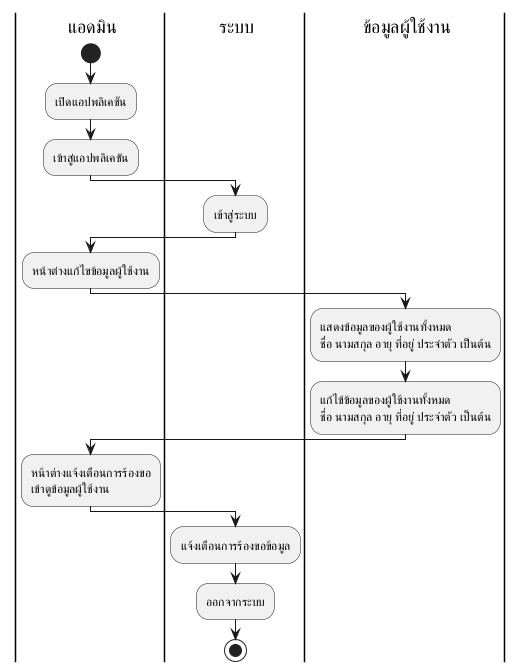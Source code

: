 @startuml
skinparam defaultFontName Segoe UI
|a| แอดมิน
|b| ระบบ
|c| ข้อมูลผู้ใช้งาน

|a|
start
:เปิดแอปพลิเคชัน;
:เข้าสู่แอปพลิเคชัน;
|b|
:เข้าสู่ระบบ;
|a|
:หน้าต่างแก้ไขข้อมูลผู้ใช้งาน;
|c|
:แสดงข้อมูลของผู้ใช้งานทั้งหมด
ชื่อ นามสกุล อายุ ที่อยู่ ประจำตัว เป็นต้น;
:แก้ไข้ข้อมูลของผู้ใช้งานทั้งหมด
ชื่อ นามสกุล อายุ ที่อยู่ ประจำตัว เป็นต้น;
|a|
:หน้าต่างแจ้งเตือนการร้องขอ
เข้าดูข้อมูลผู้ใช้งาน;
|b|
:แจ้งเตือนการร้องขอข้อมูล;
:ออกจากระบบ;
stop
@enduml
